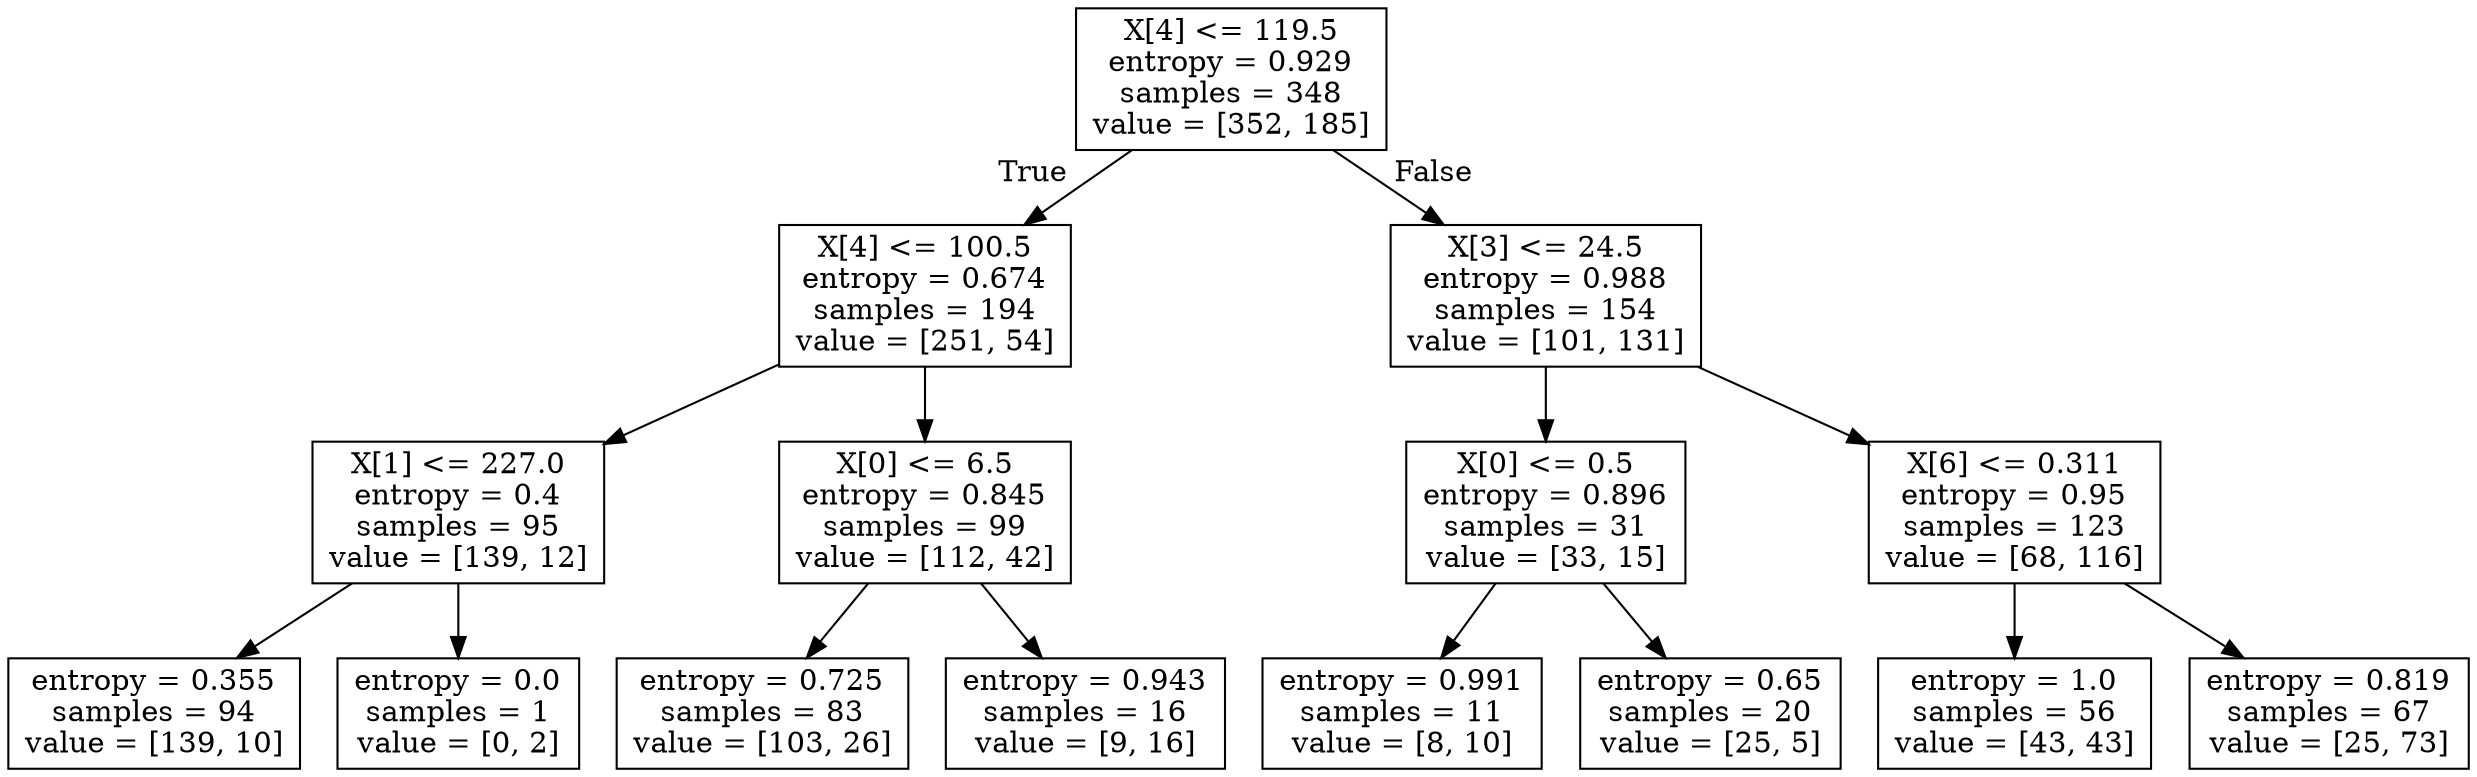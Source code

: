 digraph Tree {
node [shape=box] ;
0 [label="X[4] <= 119.5\nentropy = 0.929\nsamples = 348\nvalue = [352, 185]"] ;
1 [label="X[4] <= 100.5\nentropy = 0.674\nsamples = 194\nvalue = [251, 54]"] ;
0 -> 1 [labeldistance=2.5, labelangle=45, headlabel="True"] ;
2 [label="X[1] <= 227.0\nentropy = 0.4\nsamples = 95\nvalue = [139, 12]"] ;
1 -> 2 ;
3 [label="entropy = 0.355\nsamples = 94\nvalue = [139, 10]"] ;
2 -> 3 ;
4 [label="entropy = 0.0\nsamples = 1\nvalue = [0, 2]"] ;
2 -> 4 ;
5 [label="X[0] <= 6.5\nentropy = 0.845\nsamples = 99\nvalue = [112, 42]"] ;
1 -> 5 ;
6 [label="entropy = 0.725\nsamples = 83\nvalue = [103, 26]"] ;
5 -> 6 ;
7 [label="entropy = 0.943\nsamples = 16\nvalue = [9, 16]"] ;
5 -> 7 ;
8 [label="X[3] <= 24.5\nentropy = 0.988\nsamples = 154\nvalue = [101, 131]"] ;
0 -> 8 [labeldistance=2.5, labelangle=-45, headlabel="False"] ;
9 [label="X[0] <= 0.5\nentropy = 0.896\nsamples = 31\nvalue = [33, 15]"] ;
8 -> 9 ;
10 [label="entropy = 0.991\nsamples = 11\nvalue = [8, 10]"] ;
9 -> 10 ;
11 [label="entropy = 0.65\nsamples = 20\nvalue = [25, 5]"] ;
9 -> 11 ;
12 [label="X[6] <= 0.311\nentropy = 0.95\nsamples = 123\nvalue = [68, 116]"] ;
8 -> 12 ;
13 [label="entropy = 1.0\nsamples = 56\nvalue = [43, 43]"] ;
12 -> 13 ;
14 [label="entropy = 0.819\nsamples = 67\nvalue = [25, 73]"] ;
12 -> 14 ;
}